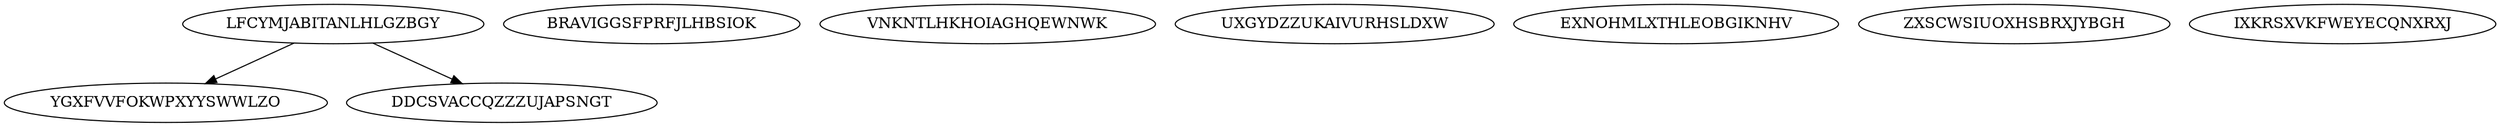digraph "N9M2" {
	LFCYMJABITANLHLGZBGY			[Weight=18, Start=0, Processor=1];
	BRAVIGGSFPRFJLHBSIOK			[Weight=11, Start=18, Processor=1];
	VNKNTLHKHOIAGHQEWNWK			[Weight=18, Start=0, Processor=2];
	UXGYDZZUKAIVURHSLDXW			[Weight=19, Start=18, Processor=2];
	YGXFVVFOKWPXYYSWWLZO			[Weight=15, Start=29, Processor=3];
	DDCSVACCQZZZUJAPSNGT			[Weight=15, Start=29, Processor=1];
	EXNOHMLXTHLEOBGIKNHV			[Weight=15, Start=0, Processor=3];
	ZXSCWSIUOXHSBRXJYBGH			[Weight=11, Start=0, Processor=4];
	IXKRSXVKFWEYECQNXRXJ			[Weight=17, Start=11, Processor=4];
	LFCYMJABITANLHLGZBGY -> DDCSVACCQZZZUJAPSNGT		[Weight=12];
	LFCYMJABITANLHLGZBGY -> YGXFVVFOKWPXYYSWWLZO		[Weight=11];
}
